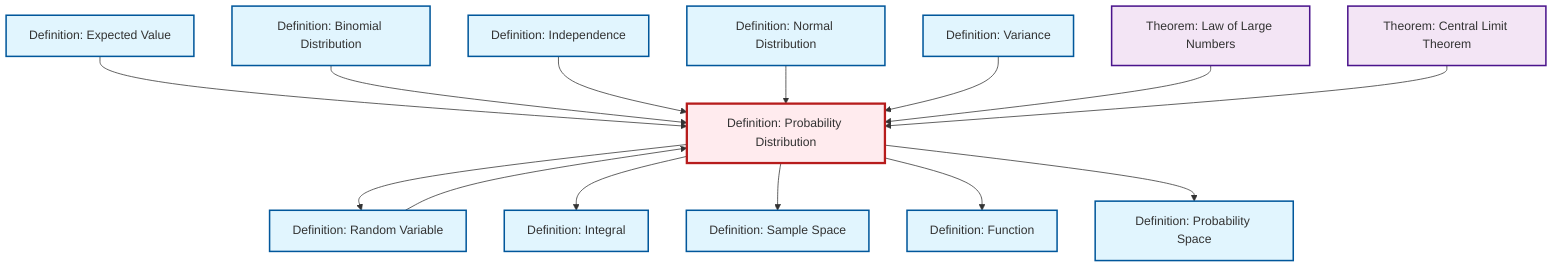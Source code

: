 graph TD
    classDef definition fill:#e1f5fe,stroke:#01579b,stroke-width:2px
    classDef theorem fill:#f3e5f5,stroke:#4a148c,stroke-width:2px
    classDef axiom fill:#fff3e0,stroke:#e65100,stroke-width:2px
    classDef example fill:#e8f5e9,stroke:#1b5e20,stroke-width:2px
    classDef current fill:#ffebee,stroke:#b71c1c,stroke-width:3px
    def-probability-distribution["Definition: Probability Distribution"]:::definition
    thm-central-limit["Theorem: Central Limit Theorem"]:::theorem
    thm-law-of-large-numbers["Theorem: Law of Large Numbers"]:::theorem
    def-sample-space["Definition: Sample Space"]:::definition
    def-independence["Definition: Independence"]:::definition
    def-variance["Definition: Variance"]:::definition
    def-expectation["Definition: Expected Value"]:::definition
    def-integral["Definition: Integral"]:::definition
    def-normal-distribution["Definition: Normal Distribution"]:::definition
    def-random-variable["Definition: Random Variable"]:::definition
    def-probability-space["Definition: Probability Space"]:::definition
    def-function["Definition: Function"]:::definition
    def-binomial-distribution["Definition: Binomial Distribution"]:::definition
    def-expectation --> def-probability-distribution
    def-probability-distribution --> def-random-variable
    def-binomial-distribution --> def-probability-distribution
    def-random-variable --> def-probability-distribution
    def-independence --> def-probability-distribution
    def-normal-distribution --> def-probability-distribution
    def-variance --> def-probability-distribution
    def-probability-distribution --> def-integral
    def-probability-distribution --> def-sample-space
    thm-law-of-large-numbers --> def-probability-distribution
    def-probability-distribution --> def-function
    def-probability-distribution --> def-probability-space
    thm-central-limit --> def-probability-distribution
    class def-probability-distribution current